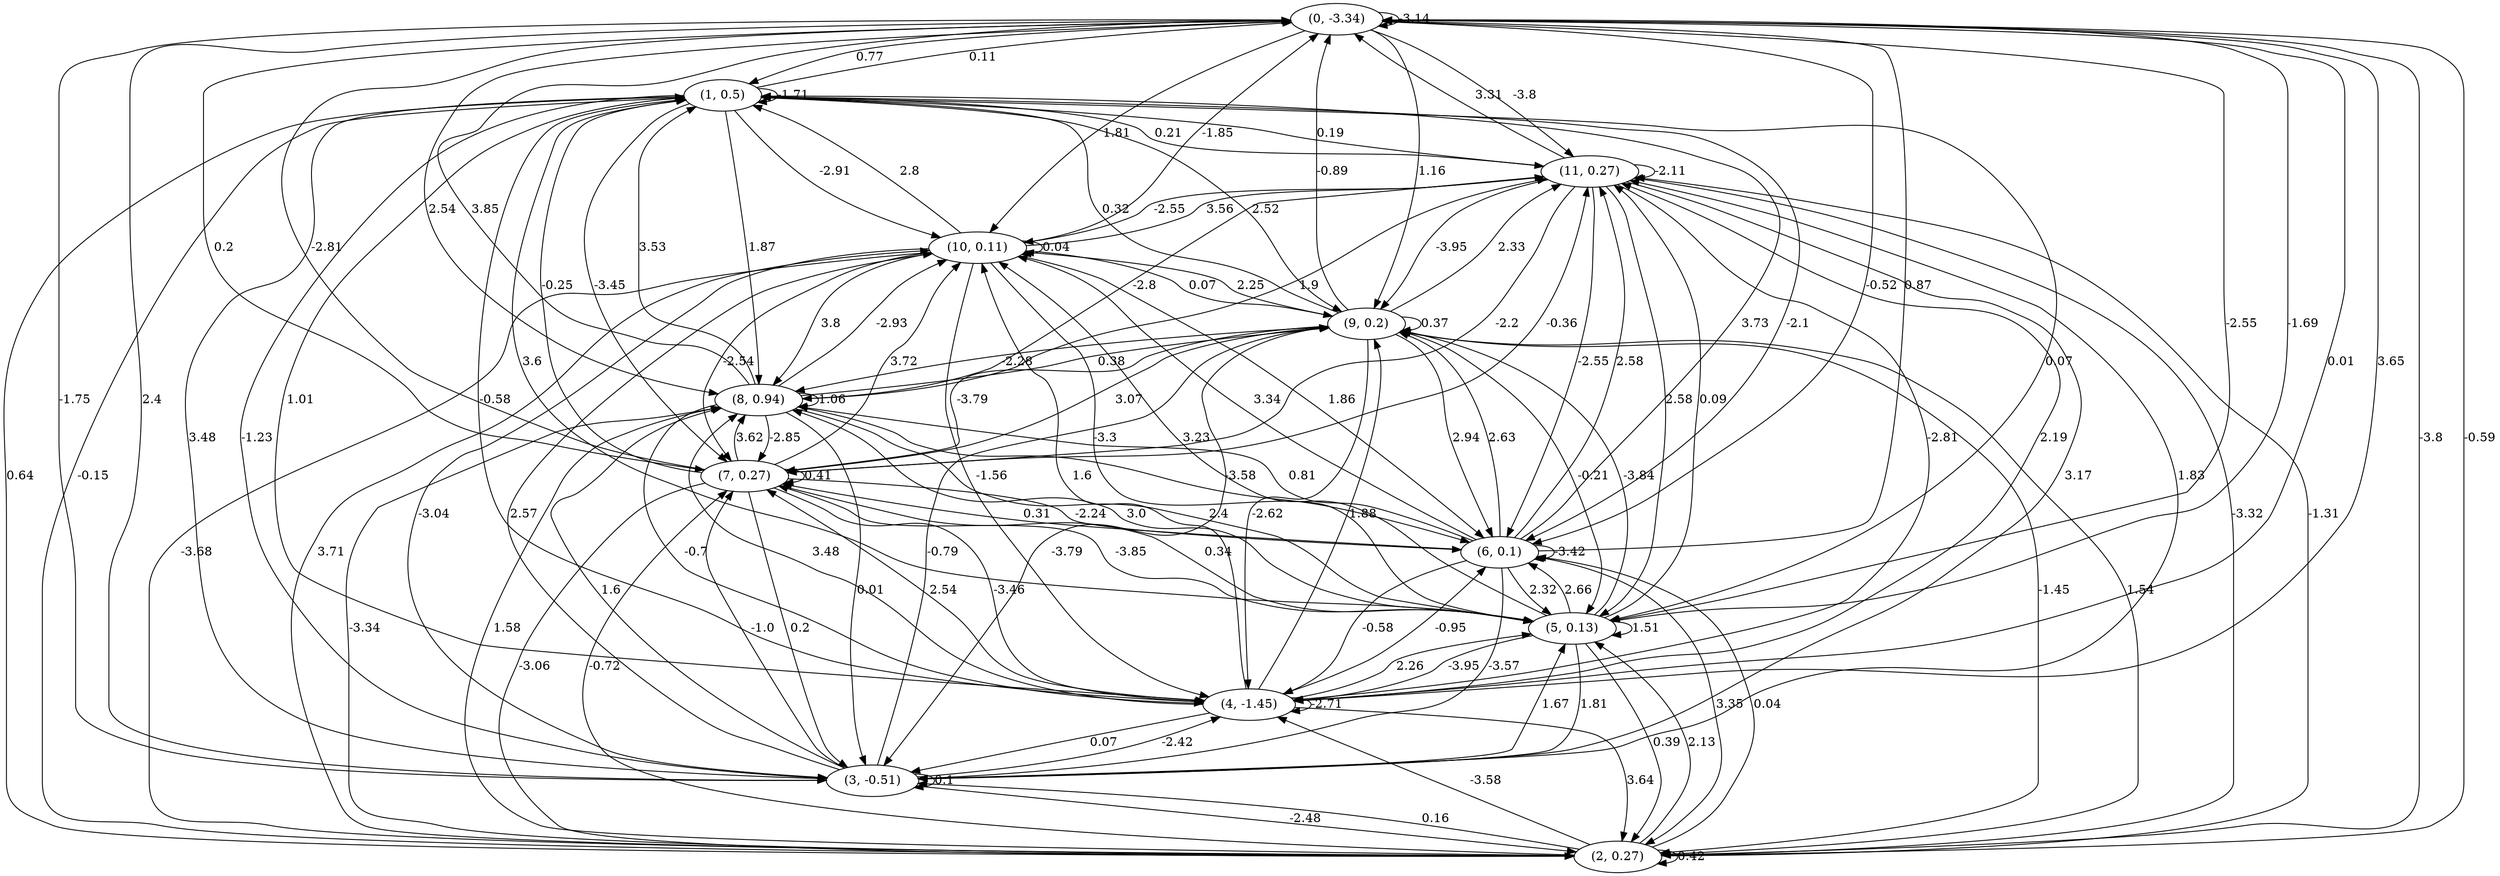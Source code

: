 digraph {
    0 [ label = "(0, -3.34)" ]
    1 [ label = "(1, 0.5)" ]
    2 [ label = "(2, 0.27)" ]
    3 [ label = "(3, -0.51)" ]
    4 [ label = "(4, -1.45)" ]
    5 [ label = "(5, 0.13)" ]
    6 [ label = "(6, 0.1)" ]
    7 [ label = "(7, 0.27)" ]
    8 [ label = "(8, 0.94)" ]
    9 [ label = "(9, 0.2)" ]
    10 [ label = "(10, 0.11)" ]
    11 [ label = "(11, 0.27)" ]
    0 -> 0 [ label = "-3.14" ]
    1 -> 1 [ label = "-1.71" ]
    2 -> 2 [ label = "0.42" ]
    3 -> 3 [ label = "0.1" ]
    4 -> 4 [ label = "-2.71" ]
    5 -> 5 [ label = "1.51" ]
    6 -> 6 [ label = "-3.42" ]
    7 -> 7 [ label = "0.41" ]
    8 -> 8 [ label = "1.06" ]
    9 -> 9 [ label = "0.37" ]
    10 -> 10 [ label = "0.04" ]
    11 -> 11 [ label = "-2.11" ]
    1 -> 0 [ label = "0.11" ]
    2 -> 0 [ label = "-0.59" ]
    3 -> 0 [ label = "2.4" ]
    4 -> 0 [ label = "0.01" ]
    5 -> 0 [ label = "-1.69" ]
    6 -> 0 [ label = "0.87" ]
    7 -> 0 [ label = "-2.81" ]
    8 -> 0 [ label = "3.85" ]
    9 -> 0 [ label = "-0.89" ]
    10 -> 0 [ label = "-1.85" ]
    11 -> 0 [ label = "3.31" ]
    0 -> 1 [ label = "0.77" ]
    2 -> 1 [ label = "-0.15" ]
    3 -> 1 [ label = "3.48" ]
    4 -> 1 [ label = "-0.58" ]
    5 -> 1 [ label = "3.6" ]
    6 -> 1 [ label = "3.73" ]
    7 -> 1 [ label = "-0.25" ]
    8 -> 1 [ label = "3.53" ]
    9 -> 1 [ label = "0.32" ]
    10 -> 1 [ label = "2.8" ]
    11 -> 1 [ label = "0.21" ]
    0 -> 2 [ label = "-3.8" ]
    1 -> 2 [ label = "0.64" ]
    3 -> 2 [ label = "-2.48" ]
    4 -> 2 [ label = "3.64" ]
    5 -> 2 [ label = "0.39" ]
    6 -> 2 [ label = "3.35" ]
    7 -> 2 [ label = "-3.06" ]
    8 -> 2 [ label = "-3.34" ]
    9 -> 2 [ label = "-1.45" ]
    10 -> 2 [ label = "-3.68" ]
    11 -> 2 [ label = "-3.32" ]
    0 -> 3 [ label = "-1.75" ]
    1 -> 3 [ label = "-1.23" ]
    2 -> 3 [ label = "0.16" ]
    4 -> 3 [ label = "0.07" ]
    5 -> 3 [ label = "1.81" ]
    6 -> 3 [ label = "-3.57" ]
    7 -> 3 [ label = "0.2" ]
    8 -> 3 [ label = "0.01" ]
    9 -> 3 [ label = "-3.79" ]
    10 -> 3 [ label = "-3.04" ]
    11 -> 3 [ label = "3.17" ]
    0 -> 4 [ label = "3.65" ]
    1 -> 4 [ label = "1.01" ]
    2 -> 4 [ label = "-3.58" ]
    3 -> 4 [ label = "-2.42" ]
    5 -> 4 [ label = "-3.95" ]
    6 -> 4 [ label = "-0.58" ]
    7 -> 4 [ label = "-3.46" ]
    8 -> 4 [ label = "-0.7" ]
    9 -> 4 [ label = "-2.62" ]
    10 -> 4 [ label = "-1.56" ]
    11 -> 4 [ label = "-2.81" ]
    0 -> 5 [ label = "-2.55" ]
    1 -> 5 [ label = "0.07" ]
    2 -> 5 [ label = "2.13" ]
    3 -> 5 [ label = "1.67" ]
    4 -> 5 [ label = "2.26" ]
    6 -> 5 [ label = "2.32" ]
    7 -> 5 [ label = "0.34" ]
    8 -> 5 [ label = "2.4" ]
    9 -> 5 [ label = "-0.21" ]
    10 -> 5 [ label = "-3.3" ]
    11 -> 5 [ label = "2.58" ]
    0 -> 6 [ label = "-0.52" ]
    1 -> 6 [ label = "-2.1" ]
    2 -> 6 [ label = "0.04" ]
    4 -> 6 [ label = "-0.95" ]
    5 -> 6 [ label = "2.66" ]
    7 -> 6 [ label = "-2.24" ]
    8 -> 6 [ label = "-3.58" ]
    9 -> 6 [ label = "2.94" ]
    10 -> 6 [ label = "1.86" ]
    11 -> 6 [ label = "-2.55" ]
    0 -> 7 [ label = "0.2" ]
    1 -> 7 [ label = "-3.45" ]
    2 -> 7 [ label = "-0.72" ]
    3 -> 7 [ label = "-1.0" ]
    4 -> 7 [ label = "2.54" ]
    5 -> 7 [ label = "-3.85" ]
    6 -> 7 [ label = "0.31" ]
    8 -> 7 [ label = "-2.85" ]
    9 -> 7 [ label = "-3.79" ]
    10 -> 7 [ label = "-2.54" ]
    11 -> 7 [ label = "-2.2" ]
    0 -> 8 [ label = "2.54" ]
    1 -> 8 [ label = "1.87" ]
    2 -> 8 [ label = "1.58" ]
    3 -> 8 [ label = "1.6" ]
    4 -> 8 [ label = "3.48" ]
    5 -> 8 [ label = "3.0" ]
    6 -> 8 [ label = "0.81" ]
    7 -> 8 [ label = "3.62" ]
    9 -> 8 [ label = "-2.28" ]
    10 -> 8 [ label = "3.8" ]
    11 -> 8 [ label = "-2.8" ]
    0 -> 9 [ label = "1.16" ]
    1 -> 9 [ label = "2.52" ]
    2 -> 9 [ label = "1.54" ]
    3 -> 9 [ label = "-0.79" ]
    4 -> 9 [ label = "1.88" ]
    5 -> 9 [ label = "-3.84" ]
    6 -> 9 [ label = "2.63" ]
    7 -> 9 [ label = "3.07" ]
    8 -> 9 [ label = "0.38" ]
    10 -> 9 [ label = "0.07" ]
    11 -> 9 [ label = "-3.95" ]
    0 -> 10 [ label = "1.81" ]
    1 -> 10 [ label = "-2.91" ]
    2 -> 10 [ label = "3.71" ]
    3 -> 10 [ label = "2.57" ]
    4 -> 10 [ label = "1.6" ]
    5 -> 10 [ label = "3.23" ]
    6 -> 10 [ label = "3.34" ]
    7 -> 10 [ label = "3.72" ]
    8 -> 10 [ label = "-2.93" ]
    9 -> 10 [ label = "2.25" ]
    11 -> 10 [ label = "-2.55" ]
    0 -> 11 [ label = "-3.8" ]
    1 -> 11 [ label = "0.19" ]
    2 -> 11 [ label = "-1.31" ]
    3 -> 11 [ label = "1.83" ]
    4 -> 11 [ label = "2.19" ]
    5 -> 11 [ label = "0.09" ]
    6 -> 11 [ label = "2.58" ]
    7 -> 11 [ label = "-0.36" ]
    8 -> 11 [ label = "1.9" ]
    9 -> 11 [ label = "2.33" ]
    10 -> 11 [ label = "3.56" ]
}

